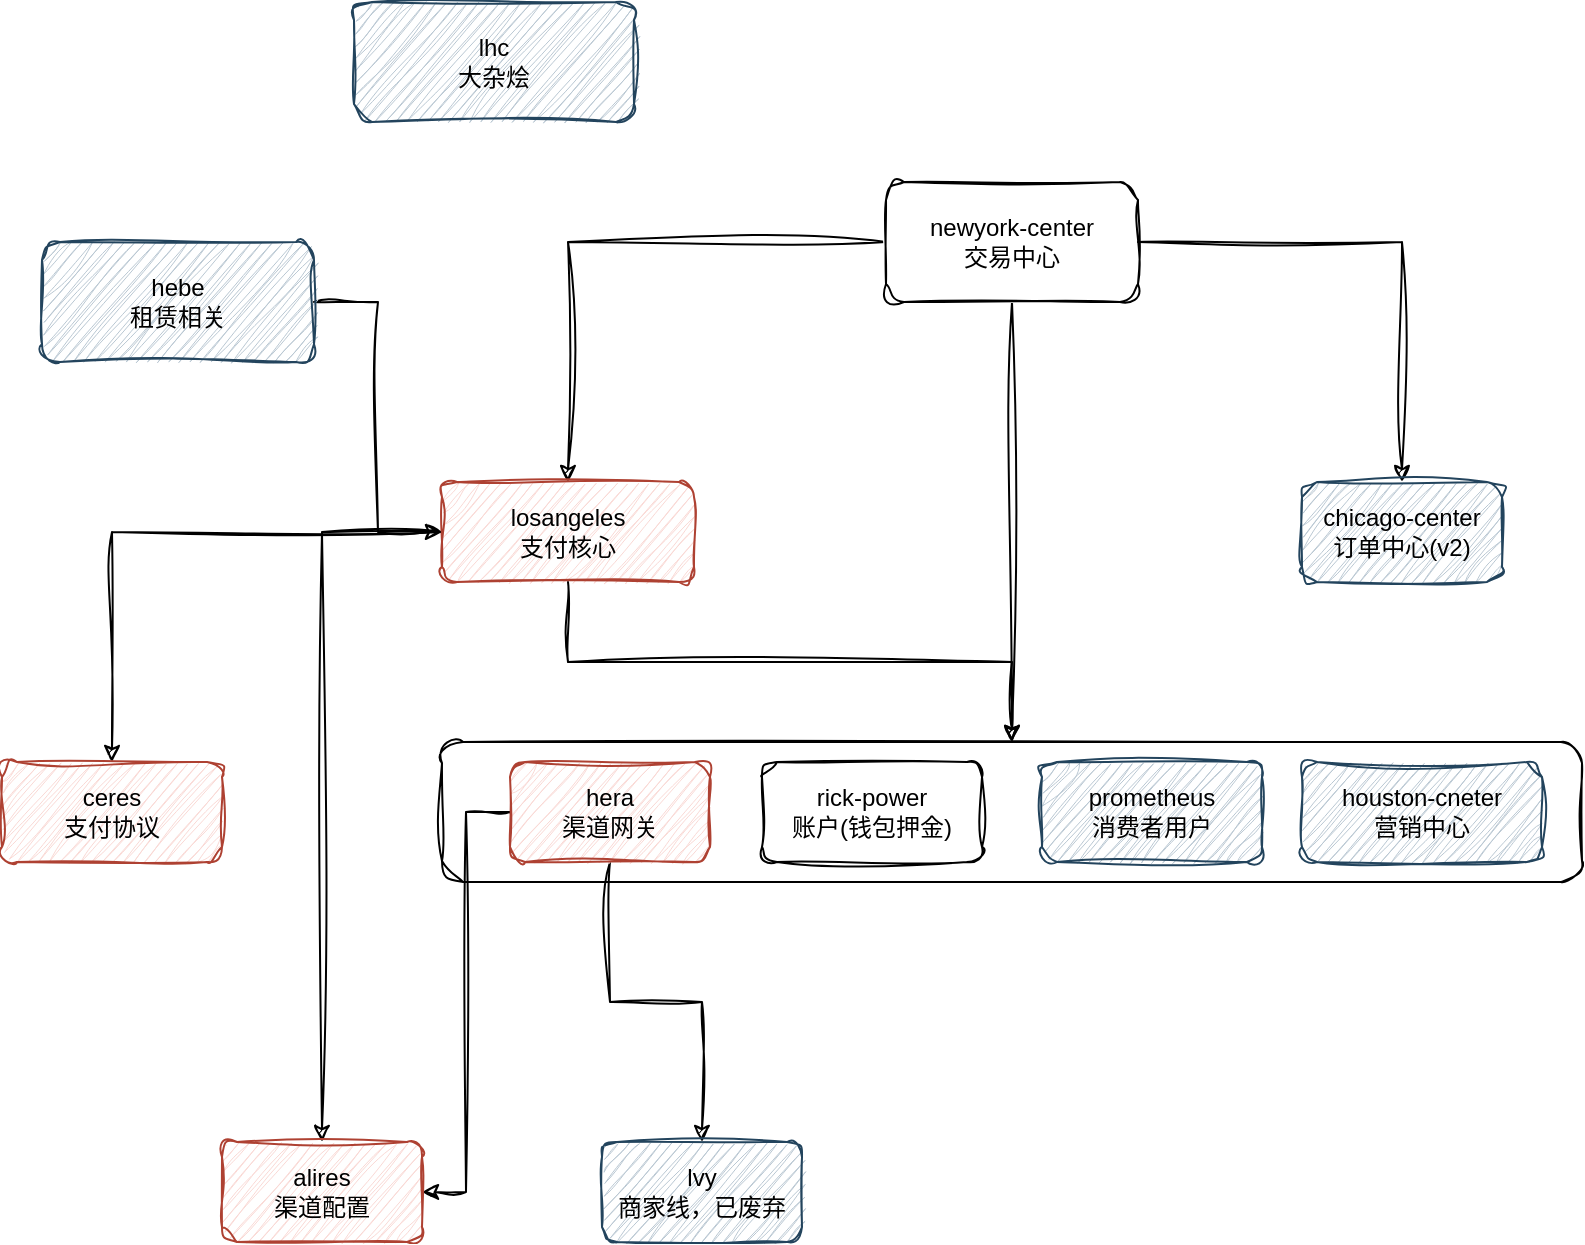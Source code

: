 <mxfile version="21.0.8" type="github">
  <diagram name="第 1 页" id="v2xp4Fpqs8Zexf9_lm69">
    <mxGraphModel dx="1781" dy="616" grid="1" gridSize="10" guides="1" tooltips="1" connect="1" arrows="1" fold="1" page="1" pageScale="1" pageWidth="827" pageHeight="1169" math="0" shadow="0">
      <root>
        <mxCell id="0" />
        <mxCell id="1" parent="0" />
        <mxCell id="P4q3fRsNrnoEsuAgu6qp-37" value="" style="rounded=1;whiteSpace=wrap;html=1;sketch=1;curveFitting=1;jiggle=2;shadow=0;" parent="1" vertex="1">
          <mxGeometry x="200" y="390" width="570" height="70" as="geometry" />
        </mxCell>
        <mxCell id="P4q3fRsNrnoEsuAgu6qp-47" style="edgeStyle=orthogonalEdgeStyle;rounded=0;orthogonalLoop=1;jettySize=auto;html=1;entryX=0.5;entryY=0;entryDx=0;entryDy=0;sketch=1;curveFitting=1;jiggle=2;shadow=0;" parent="1" source="P4q3fRsNrnoEsuAgu6qp-1" target="P4q3fRsNrnoEsuAgu6qp-3" edge="1">
          <mxGeometry relative="1" as="geometry" />
        </mxCell>
        <mxCell id="P4q3fRsNrnoEsuAgu6qp-48" style="edgeStyle=orthogonalEdgeStyle;rounded=0;orthogonalLoop=1;jettySize=auto;html=1;entryX=0.5;entryY=0;entryDx=0;entryDy=0;sketch=1;curveFitting=1;jiggle=2;shadow=0;" parent="1" source="P4q3fRsNrnoEsuAgu6qp-1" target="P4q3fRsNrnoEsuAgu6qp-37" edge="1">
          <mxGeometry relative="1" as="geometry" />
        </mxCell>
        <mxCell id="P4q3fRsNrnoEsuAgu6qp-49" style="edgeStyle=orthogonalEdgeStyle;rounded=0;orthogonalLoop=1;jettySize=auto;html=1;entryX=0.5;entryY=0;entryDx=0;entryDy=0;sketch=1;curveFitting=1;jiggle=2;shadow=0;" parent="1" source="P4q3fRsNrnoEsuAgu6qp-1" target="P4q3fRsNrnoEsuAgu6qp-31" edge="1">
          <mxGeometry relative="1" as="geometry" />
        </mxCell>
        <mxCell id="P4q3fRsNrnoEsuAgu6qp-1" value="newyork-center&lt;br&gt;交易中心" style="rounded=1;whiteSpace=wrap;html=1;sketch=1;curveFitting=1;jiggle=2;shadow=0;" parent="1" vertex="1">
          <mxGeometry x="422" y="110" width="126" height="60" as="geometry" />
        </mxCell>
        <mxCell id="P4q3fRsNrnoEsuAgu6qp-39" style="edgeStyle=orthogonalEdgeStyle;rounded=0;orthogonalLoop=1;jettySize=auto;html=1;entryX=0.5;entryY=0;entryDx=0;entryDy=0;sketch=1;curveFitting=1;jiggle=2;shadow=0;" parent="1" source="P4q3fRsNrnoEsuAgu6qp-3" target="P4q3fRsNrnoEsuAgu6qp-37" edge="1">
          <mxGeometry relative="1" as="geometry" />
        </mxCell>
        <mxCell id="P4q3fRsNrnoEsuAgu6qp-42" style="edgeStyle=orthogonalEdgeStyle;rounded=0;orthogonalLoop=1;jettySize=auto;html=1;entryX=0.5;entryY=0;entryDx=0;entryDy=0;sketch=1;curveFitting=1;jiggle=2;shadow=0;" parent="1" source="P4q3fRsNrnoEsuAgu6qp-3" target="P4q3fRsNrnoEsuAgu6qp-11" edge="1">
          <mxGeometry relative="1" as="geometry" />
        </mxCell>
        <mxCell id="P4q3fRsNrnoEsuAgu6qp-44" style="edgeStyle=orthogonalEdgeStyle;rounded=0;orthogonalLoop=1;jettySize=auto;html=1;sketch=1;curveFitting=1;jiggle=2;shadow=0;" parent="1" source="P4q3fRsNrnoEsuAgu6qp-3" target="P4q3fRsNrnoEsuAgu6qp-10" edge="1">
          <mxGeometry relative="1" as="geometry" />
        </mxCell>
        <mxCell id="P4q3fRsNrnoEsuAgu6qp-3" value="losangeles&lt;br&gt;支付核心" style="rounded=1;whiteSpace=wrap;html=1;fillColor=#fad9d5;strokeColor=#ae4132;sketch=1;curveFitting=1;jiggle=2;shadow=0;" parent="1" vertex="1">
          <mxGeometry x="200" y="260" width="126" height="50" as="geometry" />
        </mxCell>
        <mxCell id="P4q3fRsNrnoEsuAgu6qp-27" style="edgeStyle=orthogonalEdgeStyle;rounded=0;orthogonalLoop=1;jettySize=auto;html=1;entryX=0.5;entryY=0;entryDx=0;entryDy=0;sketch=1;curveFitting=1;jiggle=2;shadow=0;" parent="1" source="P4q3fRsNrnoEsuAgu6qp-4" target="P4q3fRsNrnoEsuAgu6qp-26" edge="1">
          <mxGeometry relative="1" as="geometry" />
        </mxCell>
        <mxCell id="P4q3fRsNrnoEsuAgu6qp-50" style="edgeStyle=orthogonalEdgeStyle;rounded=0;orthogonalLoop=1;jettySize=auto;html=1;entryX=1;entryY=0.5;entryDx=0;entryDy=0;sketch=1;curveFitting=1;jiggle=2;shadow=0;" parent="1" source="P4q3fRsNrnoEsuAgu6qp-4" target="P4q3fRsNrnoEsuAgu6qp-11" edge="1">
          <mxGeometry relative="1" as="geometry" />
        </mxCell>
        <mxCell id="P4q3fRsNrnoEsuAgu6qp-4" value="hera&lt;br&gt;渠道网关" style="rounded=1;whiteSpace=wrap;html=1;fillColor=#fad9d5;strokeColor=#ae4132;sketch=1;curveFitting=1;jiggle=2;shadow=0;" parent="1" vertex="1">
          <mxGeometry x="234" y="400" width="100" height="50" as="geometry" />
        </mxCell>
        <mxCell id="P4q3fRsNrnoEsuAgu6qp-5" value="lhc&lt;br&gt;大杂烩" style="rounded=1;whiteSpace=wrap;html=1;fillColor=#bac8d3;strokeColor=#23445d;sketch=1;curveFitting=1;jiggle=2;shadow=0;" parent="1" vertex="1">
          <mxGeometry x="156" y="20" width="140" height="60" as="geometry" />
        </mxCell>
        <mxCell id="P4q3fRsNrnoEsuAgu6qp-10" value="ceres&lt;br&gt;支付协议" style="rounded=1;whiteSpace=wrap;html=1;fillColor=#fad9d5;strokeColor=#ae4132;sketch=1;curveFitting=1;jiggle=2;shadow=0;" parent="1" vertex="1">
          <mxGeometry x="-20" y="400" width="110" height="50" as="geometry" />
        </mxCell>
        <mxCell id="P4q3fRsNrnoEsuAgu6qp-11" value="alires&lt;br&gt;渠道配置" style="rounded=1;whiteSpace=wrap;html=1;fillColor=#fad9d5;strokeColor=#ae4132;sketch=1;curveFitting=1;jiggle=2;shadow=0;" parent="1" vertex="1">
          <mxGeometry x="90" y="590" width="100" height="50" as="geometry" />
        </mxCell>
        <mxCell id="P4q3fRsNrnoEsuAgu6qp-19" value="rick-power&lt;br&gt;账户(钱包押金)" style="rounded=1;whiteSpace=wrap;html=1;sketch=1;curveFitting=1;jiggle=2;shadow=0;" parent="1" vertex="1">
          <mxGeometry x="360" y="400" width="110" height="50" as="geometry" />
        </mxCell>
        <mxCell id="P4q3fRsNrnoEsuAgu6qp-22" value="prometheus&lt;br&gt;消费者用户" style="rounded=1;whiteSpace=wrap;html=1;fillColor=#bac8d3;strokeColor=#23445d;sketch=1;curveFitting=1;jiggle=2;shadow=0;" parent="1" vertex="1">
          <mxGeometry x="500" y="400" width="110" height="50" as="geometry" />
        </mxCell>
        <mxCell id="P4q3fRsNrnoEsuAgu6qp-24" value="houston-cneter&lt;br&gt;营销中心" style="rounded=1;whiteSpace=wrap;html=1;fillColor=#bac8d3;strokeColor=#23445d;sketch=1;curveFitting=1;jiggle=2;shadow=0;" parent="1" vertex="1">
          <mxGeometry x="630" y="400" width="120" height="50" as="geometry" />
        </mxCell>
        <mxCell id="P4q3fRsNrnoEsuAgu6qp-26" value="lvy&lt;br&gt;商家线，已废弃" style="rounded=1;whiteSpace=wrap;html=1;fillColor=#bac8d3;strokeColor=#23445d;sketch=1;curveFitting=1;jiggle=2;shadow=0;" parent="1" vertex="1">
          <mxGeometry x="280" y="590" width="100" height="50" as="geometry" />
        </mxCell>
        <mxCell id="P4q3fRsNrnoEsuAgu6qp-31" value="chicago-center&lt;br&gt;订单中心(v2)" style="rounded=1;whiteSpace=wrap;html=1;fillColor=#bac8d3;strokeColor=#23445d;sketch=1;curveFitting=1;jiggle=2;shadow=0;" parent="1" vertex="1">
          <mxGeometry x="630" y="260" width="100" height="50" as="geometry" />
        </mxCell>
        <mxCell id="P4q3fRsNrnoEsuAgu6qp-53" style="edgeStyle=orthogonalEdgeStyle;rounded=0;orthogonalLoop=1;jettySize=auto;html=1;entryX=0;entryY=0.5;entryDx=0;entryDy=0;sketch=1;curveFitting=1;jiggle=2;shadow=0;" parent="1" source="P4q3fRsNrnoEsuAgu6qp-52" target="P4q3fRsNrnoEsuAgu6qp-3" edge="1">
          <mxGeometry relative="1" as="geometry" />
        </mxCell>
        <mxCell id="P4q3fRsNrnoEsuAgu6qp-52" value="hebe&lt;br&gt;租赁相关" style="rounded=1;whiteSpace=wrap;html=1;fillColor=#bac8d3;strokeColor=#23445d;sketch=1;curveFitting=1;jiggle=2;shadow=0;" parent="1" vertex="1">
          <mxGeometry y="140" width="136" height="60" as="geometry" />
        </mxCell>
      </root>
    </mxGraphModel>
  </diagram>
</mxfile>
